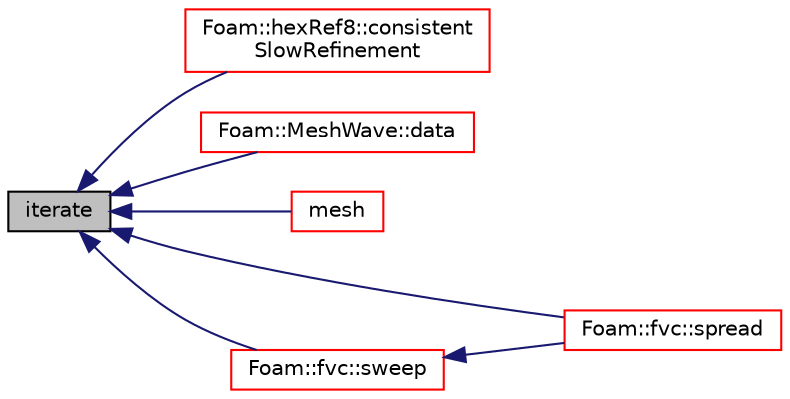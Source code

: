 digraph "iterate"
{
  bgcolor="transparent";
  edge [fontname="Helvetica",fontsize="10",labelfontname="Helvetica",labelfontsize="10"];
  node [fontname="Helvetica",fontsize="10",shape=record];
  rankdir="LR";
  Node1 [label="iterate",height=0.2,width=0.4,color="black", fillcolor="grey75", style="filled", fontcolor="black"];
  Node1 -> Node2 [dir="back",color="midnightblue",fontsize="10",style="solid",fontname="Helvetica"];
  Node2 [label="Foam::hexRef8::consistent\lSlowRefinement",height=0.2,width=0.4,color="red",URL="$a01026.html#aeb54557fb67f4384c1d524d031d65e71",tooltip="Like consistentRefinement but slower: "];
  Node1 -> Node3 [dir="back",color="midnightblue",fontsize="10",style="solid",fontname="Helvetica"];
  Node3 [label="Foam::MeshWave::data",height=0.2,width=0.4,color="red",URL="$a01520.html#af78cdd5c550b4c11f0b8b82154d09496",tooltip="Additional data to be passed into container. "];
  Node1 -> Node4 [dir="back",color="midnightblue",fontsize="10",style="solid",fontname="Helvetica"];
  Node4 [label="mesh",height=0.2,width=0.4,color="red",URL="$a00732.html#aa51573bc757d5d5bb058db0464886447",tooltip="Access mesh. "];
  Node1 -> Node5 [dir="back",color="midnightblue",fontsize="10",style="solid",fontname="Helvetica"];
  Node5 [label="Foam::fvc::spread",height=0.2,width=0.4,color="red",URL="$a10972.html#a8a82f265e99ca3a2aa0d656f2388b991"];
  Node1 -> Node6 [dir="back",color="midnightblue",fontsize="10",style="solid",fontname="Helvetica"];
  Node6 [label="Foam::fvc::sweep",height=0.2,width=0.4,color="red",URL="$a10972.html#a0ba98d69297b54282b0a15e74ec2ec67"];
  Node6 -> Node5 [dir="back",color="midnightblue",fontsize="10",style="solid",fontname="Helvetica"];
}
